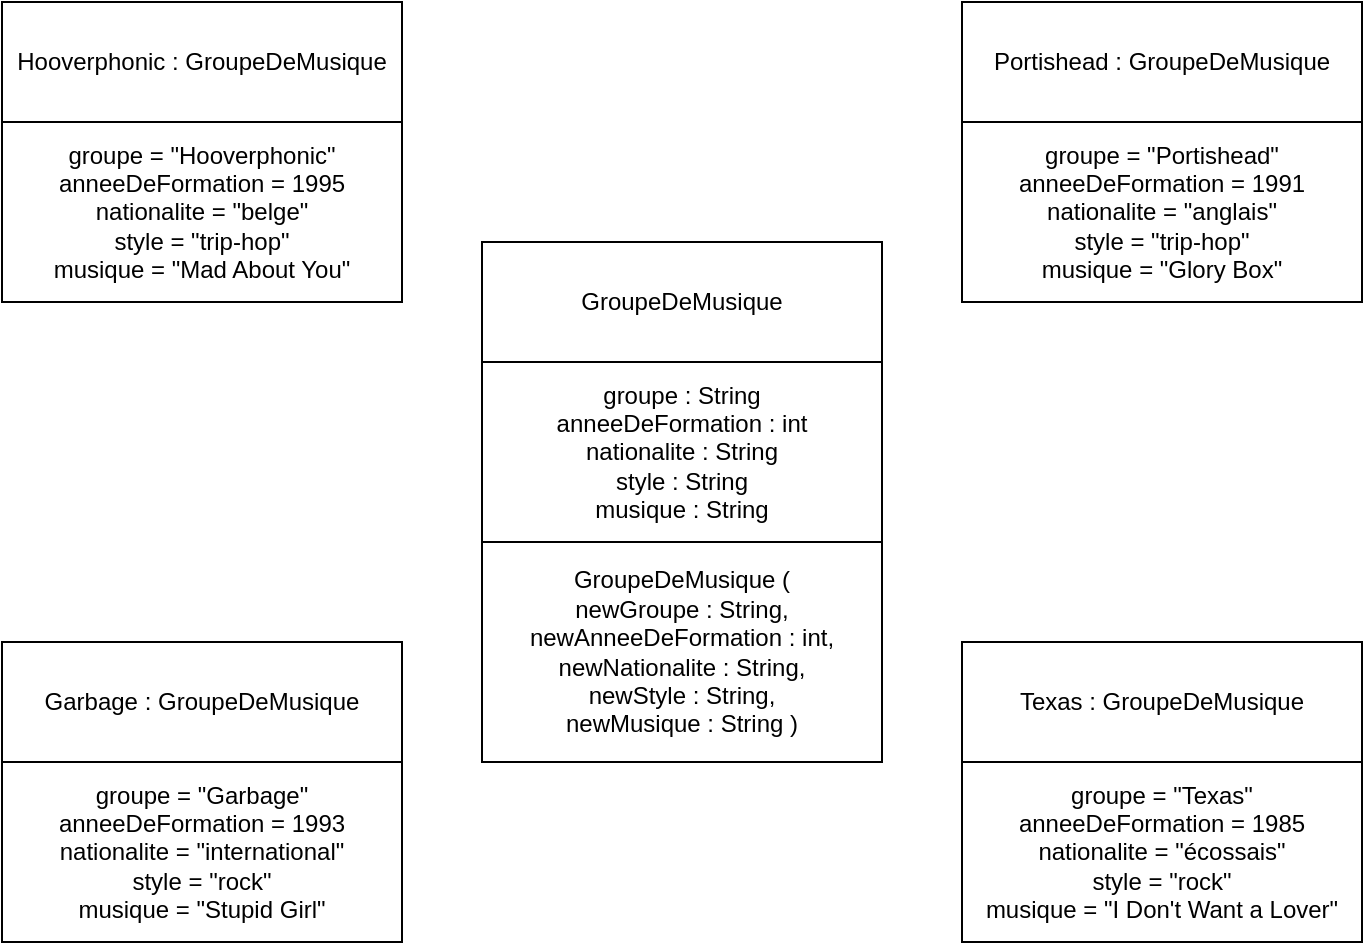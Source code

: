 <mxfile version="20.3.3" type="device"><diagram id="Gh0kG7KyxqSDKLEdp5-O" name="Page-1"><mxGraphModel dx="1520" dy="657" grid="1" gridSize="10" guides="1" tooltips="1" connect="1" arrows="1" fold="1" page="1" pageScale="1" pageWidth="827" pageHeight="1169" math="0" shadow="0"><root><mxCell id="0"/><mxCell id="1" parent="0"/><mxCell id="sMs5RmgUToUSqkXYfgm--1" value="GroupeDeMusique" style="rounded=0;whiteSpace=wrap;html=1;" parent="1" vertex="1"><mxGeometry x="320" y="320" width="200" height="60" as="geometry"/></mxCell><mxCell id="sMs5RmgUToUSqkXYfgm--3" value="groupe : String&lt;br&gt;anneeDeFormation&amp;nbsp;: int&lt;br&gt;nationalite : String&lt;br&gt;style : String&lt;br&gt;musique : String" style="rounded=0;whiteSpace=wrap;html=1;" parent="1" vertex="1"><mxGeometry x="320" y="380" width="200" height="90" as="geometry"/></mxCell><mxCell id="sMs5RmgUToUSqkXYfgm--11" value="Hooverphonic : GroupeDeMusique" style="rounded=0;whiteSpace=wrap;html=1;" parent="1" vertex="1"><mxGeometry x="80" y="200" width="200" height="60" as="geometry"/></mxCell><mxCell id="sMs5RmgUToUSqkXYfgm--12" value="groupe = &quot;Hooverphonic&quot;&lt;br&gt;anneeDeFormation = 1995&lt;br&gt;nationalite = &quot;belge&quot;&lt;br&gt;style = &quot;trip-hop&quot;&lt;br&gt;musique = &quot;Mad About You&quot;" style="rounded=0;whiteSpace=wrap;html=1;" parent="1" vertex="1"><mxGeometry x="80" y="260" width="200" height="90" as="geometry"/></mxCell><mxCell id="sMs5RmgUToUSqkXYfgm--16" value="Portishead : GroupeDeMusique" style="rounded=0;whiteSpace=wrap;html=1;" parent="1" vertex="1"><mxGeometry x="560" y="200" width="200" height="60" as="geometry"/></mxCell><mxCell id="sMs5RmgUToUSqkXYfgm--17" value="groupe = &quot;Portishead&quot;&lt;br&gt;anneeDeFormation = 1991&lt;br&gt;nationalite = &quot;anglais&quot;&lt;br&gt;style = &quot;trip-hop&quot;&lt;br&gt;musique = &quot;Glory Box&quot;" style="rounded=0;whiteSpace=wrap;html=1;" parent="1" vertex="1"><mxGeometry x="560" y="260" width="200" height="90" as="geometry"/></mxCell><mxCell id="sMs5RmgUToUSqkXYfgm--21" value="Garbage : GroupeDeMusique" style="rounded=0;whiteSpace=wrap;html=1;" parent="1" vertex="1"><mxGeometry x="80" y="520" width="200" height="60" as="geometry"/></mxCell><mxCell id="sMs5RmgUToUSqkXYfgm--22" value="groupe = &quot;Garbage&quot;&lt;br&gt;anneeDeFormation&amp;nbsp;= 1993&lt;br&gt;nationalite = &quot;international&quot;&lt;br&gt;style = &quot;rock&quot;&lt;br&gt;musique = &quot;Stupid Girl&quot;" style="rounded=0;whiteSpace=wrap;html=1;" parent="1" vertex="1"><mxGeometry x="80" y="580" width="200" height="90" as="geometry"/></mxCell><mxCell id="sMs5RmgUToUSqkXYfgm--26" value="Texas : GroupeDeMusique" style="rounded=0;whiteSpace=wrap;html=1;" parent="1" vertex="1"><mxGeometry x="560" y="520" width="200" height="60" as="geometry"/></mxCell><mxCell id="sMs5RmgUToUSqkXYfgm--27" value="groupe = &quot;Texas&quot;&lt;br&gt;anneeDeFormation&amp;nbsp;= 1985&lt;br&gt;nationalite = &quot;écossais&quot;&lt;br&gt;style = &quot;rock&quot;&lt;br&gt;musique = &quot;I Don't Want a Lover&quot;" style="rounded=0;whiteSpace=wrap;html=1;" parent="1" vertex="1"><mxGeometry x="560" y="580" width="200" height="90" as="geometry"/></mxCell><mxCell id="sMs5RmgUToUSqkXYfgm--32" value="GroupeDeMusique ( &lt;br&gt;newGroupe : String, &lt;br&gt;newAnneeDeFormation : int, &lt;br&gt;newNationalite : String,&lt;br&gt;newStyle : String,&lt;br&gt;newMusique : String )" style="rounded=0;whiteSpace=wrap;html=1;" parent="1" vertex="1"><mxGeometry x="320" y="470" width="200" height="110" as="geometry"/></mxCell></root></mxGraphModel></diagram></mxfile>
